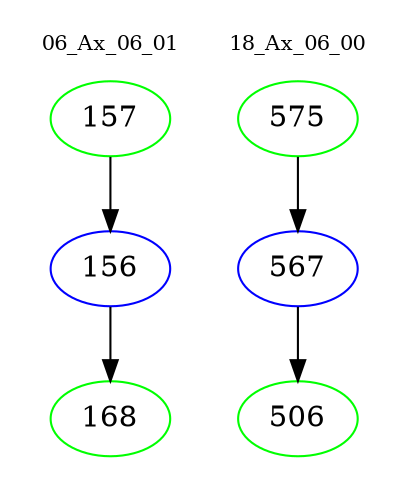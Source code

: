 digraph{
subgraph cluster_0 {
color = white
label = "06_Ax_06_01";
fontsize=10;
T0_157 [label="157", color="green"]
T0_157 -> T0_156 [color="black"]
T0_156 [label="156", color="blue"]
T0_156 -> T0_168 [color="black"]
T0_168 [label="168", color="green"]
}
subgraph cluster_1 {
color = white
label = "18_Ax_06_00";
fontsize=10;
T1_575 [label="575", color="green"]
T1_575 -> T1_567 [color="black"]
T1_567 [label="567", color="blue"]
T1_567 -> T1_506 [color="black"]
T1_506 [label="506", color="green"]
}
}
